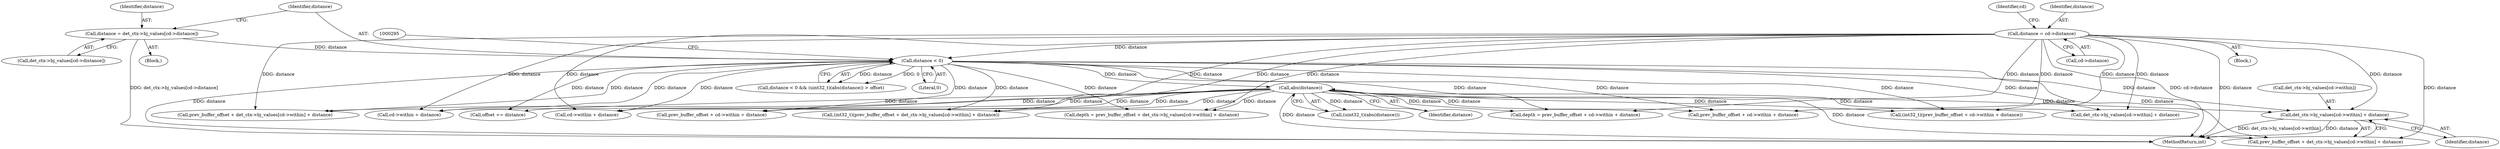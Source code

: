 digraph "0_suricata_47afc577ff763150f9b47f10331f5ef9eb847a57@array" {
"1000329" [label="(Call,det_ctx->bj_values[cd->within] + distance)"];
"1000290" [label="(Call,distance < 0)"];
"1000279" [label="(Call,distance = det_ctx->bj_values[cd->distance])"];
"1000260" [label="(Call,distance = cd->distance)"];
"1000296" [label="(Call,abs(distance))"];
"1000361" [label="(Call,prev_buffer_offset + cd->within + distance)"];
"1000294" [label="(Call,(uint32_t)(abs(distance)))"];
"1000330" [label="(Call,det_ctx->bj_values[cd->within])"];
"1000289" [label="(Call,distance < 0 && (uint32_t)(abs(distance)) > offset)"];
"1000359" [label="(Call,(int32_t)(prev_buffer_offset + cd->within + distance))"];
"1000280" [label="(Identifier,distance)"];
"1000279" [label="(Call,distance = det_ctx->bj_values[cd->distance])"];
"1000291" [label="(Identifier,distance)"];
"1000329" [label="(Call,det_ctx->bj_values[cd->within] + distance)"];
"1000252" [label="(Block,)"];
"1000343" [label="(Call,det_ctx->bj_values[cd->within] + distance)"];
"1000296" [label="(Call,abs(distance))"];
"1000337" [label="(Identifier,distance)"];
"1000292" [label="(Literal,0)"];
"1000261" [label="(Identifier,distance)"];
"1000327" [label="(Call,prev_buffer_offset + det_ctx->bj_values[cd->within] + distance)"];
"1000369" [label="(Call,depth = prev_buffer_offset + cd->within + distance)"];
"1000341" [label="(Call,prev_buffer_offset + det_ctx->bj_values[cd->within] + distance)"];
"1000281" [label="(Call,det_ctx->bj_values[cd->distance])"];
"1000363" [label="(Call,cd->within + distance)"];
"1000290" [label="(Call,distance < 0)"];
"1000260" [label="(Call,distance = cd->distance)"];
"1000373" [label="(Call,cd->within + distance)"];
"1000371" [label="(Call,prev_buffer_offset + cd->within + distance)"];
"1000297" [label="(Identifier,distance)"];
"1000303" [label="(Call,offset += distance)"];
"1000268" [label="(Identifier,cd)"];
"1000325" [label="(Call,(int32_t)(prev_buffer_offset + det_ctx->bj_values[cd->within] + distance))"];
"1001542" [label="(MethodReturn,int)"];
"1000278" [label="(Block,)"];
"1000339" [label="(Call,depth = prev_buffer_offset + det_ctx->bj_values[cd->within] + distance)"];
"1000262" [label="(Call,cd->distance)"];
"1000329" -> "1000327"  [label="AST: "];
"1000329" -> "1000337"  [label="CFG: "];
"1000330" -> "1000329"  [label="AST: "];
"1000337" -> "1000329"  [label="AST: "];
"1000327" -> "1000329"  [label="CFG: "];
"1000329" -> "1001542"  [label="DDG: det_ctx->bj_values[cd->within]"];
"1000329" -> "1001542"  [label="DDG: distance"];
"1000290" -> "1000329"  [label="DDG: distance"];
"1000296" -> "1000329"  [label="DDG: distance"];
"1000260" -> "1000329"  [label="DDG: distance"];
"1000290" -> "1000289"  [label="AST: "];
"1000290" -> "1000292"  [label="CFG: "];
"1000291" -> "1000290"  [label="AST: "];
"1000292" -> "1000290"  [label="AST: "];
"1000295" -> "1000290"  [label="CFG: "];
"1000289" -> "1000290"  [label="CFG: "];
"1000290" -> "1001542"  [label="DDG: distance"];
"1000290" -> "1000289"  [label="DDG: distance"];
"1000290" -> "1000289"  [label="DDG: 0"];
"1000279" -> "1000290"  [label="DDG: distance"];
"1000260" -> "1000290"  [label="DDG: distance"];
"1000290" -> "1000296"  [label="DDG: distance"];
"1000290" -> "1000303"  [label="DDG: distance"];
"1000290" -> "1000325"  [label="DDG: distance"];
"1000290" -> "1000327"  [label="DDG: distance"];
"1000290" -> "1000339"  [label="DDG: distance"];
"1000290" -> "1000341"  [label="DDG: distance"];
"1000290" -> "1000343"  [label="DDG: distance"];
"1000290" -> "1000359"  [label="DDG: distance"];
"1000290" -> "1000361"  [label="DDG: distance"];
"1000290" -> "1000363"  [label="DDG: distance"];
"1000290" -> "1000369"  [label="DDG: distance"];
"1000290" -> "1000371"  [label="DDG: distance"];
"1000290" -> "1000373"  [label="DDG: distance"];
"1000279" -> "1000278"  [label="AST: "];
"1000279" -> "1000281"  [label="CFG: "];
"1000280" -> "1000279"  [label="AST: "];
"1000281" -> "1000279"  [label="AST: "];
"1000291" -> "1000279"  [label="CFG: "];
"1000279" -> "1001542"  [label="DDG: det_ctx->bj_values[cd->distance]"];
"1000260" -> "1000252"  [label="AST: "];
"1000260" -> "1000262"  [label="CFG: "];
"1000261" -> "1000260"  [label="AST: "];
"1000262" -> "1000260"  [label="AST: "];
"1000268" -> "1000260"  [label="CFG: "];
"1000260" -> "1001542"  [label="DDG: cd->distance"];
"1000260" -> "1001542"  [label="DDG: distance"];
"1000260" -> "1000325"  [label="DDG: distance"];
"1000260" -> "1000327"  [label="DDG: distance"];
"1000260" -> "1000339"  [label="DDG: distance"];
"1000260" -> "1000341"  [label="DDG: distance"];
"1000260" -> "1000343"  [label="DDG: distance"];
"1000260" -> "1000359"  [label="DDG: distance"];
"1000260" -> "1000361"  [label="DDG: distance"];
"1000260" -> "1000363"  [label="DDG: distance"];
"1000260" -> "1000369"  [label="DDG: distance"];
"1000260" -> "1000371"  [label="DDG: distance"];
"1000260" -> "1000373"  [label="DDG: distance"];
"1000296" -> "1000294"  [label="AST: "];
"1000296" -> "1000297"  [label="CFG: "];
"1000297" -> "1000296"  [label="AST: "];
"1000294" -> "1000296"  [label="CFG: "];
"1000296" -> "1001542"  [label="DDG: distance"];
"1000296" -> "1000294"  [label="DDG: distance"];
"1000296" -> "1000303"  [label="DDG: distance"];
"1000296" -> "1000325"  [label="DDG: distance"];
"1000296" -> "1000327"  [label="DDG: distance"];
"1000296" -> "1000339"  [label="DDG: distance"];
"1000296" -> "1000341"  [label="DDG: distance"];
"1000296" -> "1000343"  [label="DDG: distance"];
"1000296" -> "1000359"  [label="DDG: distance"];
"1000296" -> "1000361"  [label="DDG: distance"];
"1000296" -> "1000363"  [label="DDG: distance"];
"1000296" -> "1000369"  [label="DDG: distance"];
"1000296" -> "1000371"  [label="DDG: distance"];
"1000296" -> "1000373"  [label="DDG: distance"];
}
